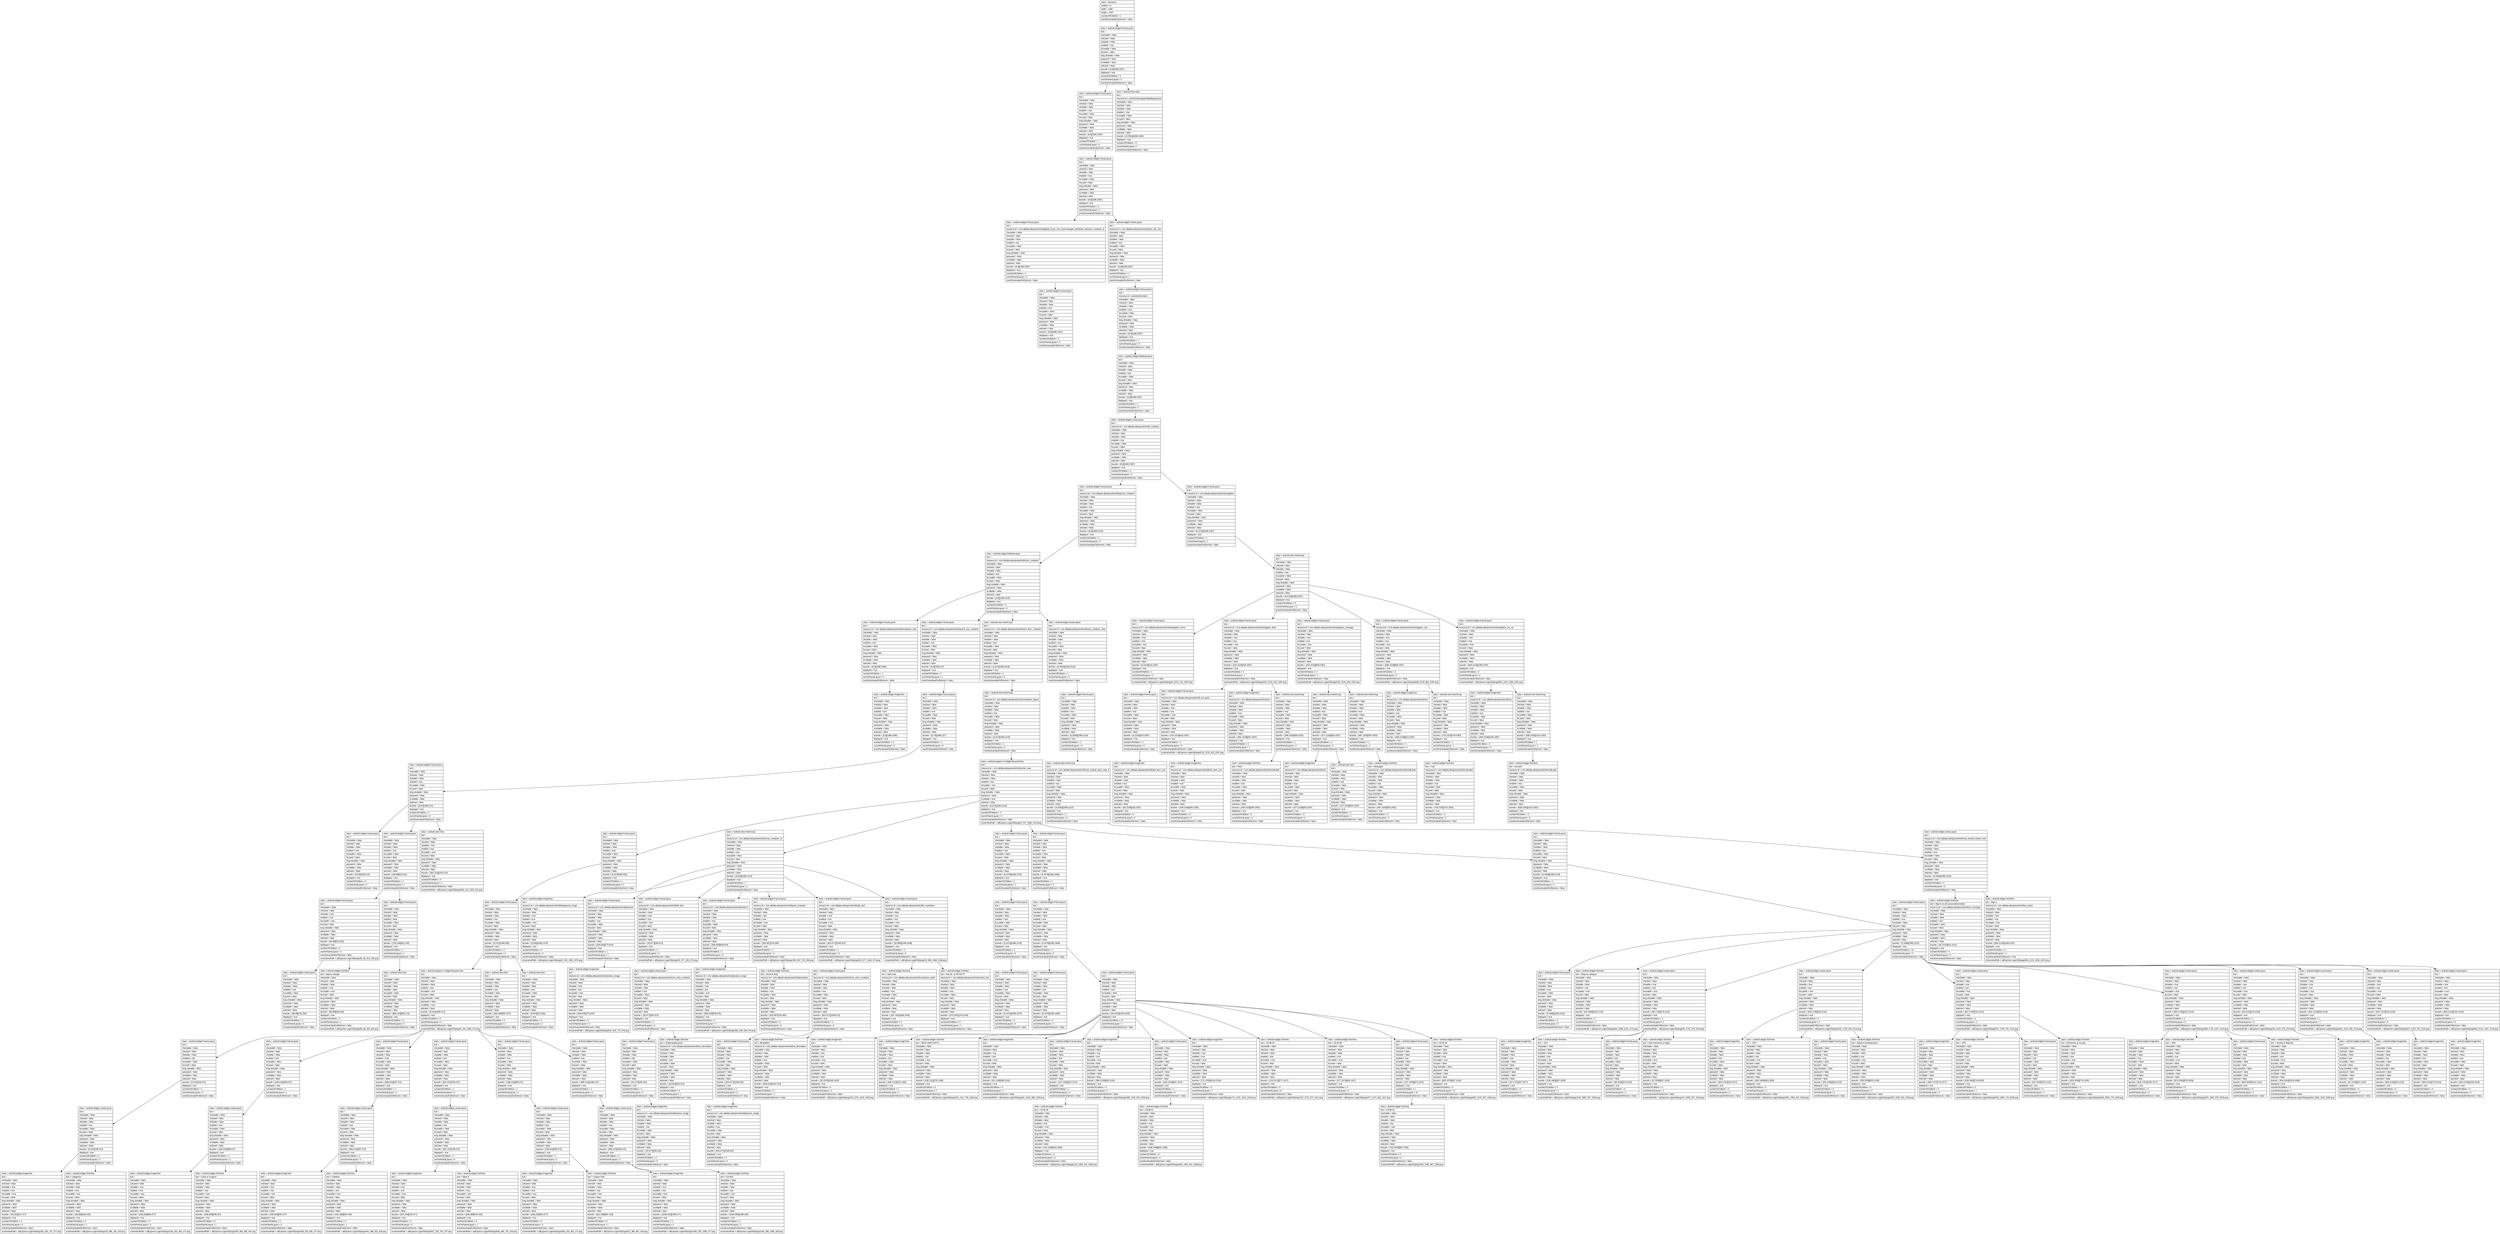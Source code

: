 digraph Layout {

	node [shape=record fontname=Arial];

	0	[label="{class = hierarchy\l|rotation = 0\l|width = 1080\l|height = 2287\l|numberOfChildren = 1\l|eventGeneratedOnElement = false \l}"]
	1	[label="{class = android.widget.FrameLayout\l|text = \l|checkable = false\l|checked = false\l|clickable = false\l|enabled = true\l|focusable = false\l|focused = false\l|long-clickable = false\l|password = false\l|scrollable = false\l|selected = false\l|bounds = [0,0][1080,2287]\l|displayed = true\l|numberOfChildren = 2\l|numInParentLayout = 0\l|eventGeneratedOnElement = false \l}"]
	2	[label="{class = android.widget.FrameLayout\l|text = \l|checkable = false\l|checked = false\l|clickable = false\l|enabled = true\l|focusable = false\l|focused = false\l|long-clickable = false\l|password = false\l|scrollable = false\l|selected = false\l|bounds = [0,0][1080,2287]\l|displayed = true\l|numberOfChildren = 1\l|numInParentLayout = 0\l|eventGeneratedOnElement = false \l}"]
	3	[label="{class = android.view.View\l|text = \l|resource-id = android:id/navigationBarBackground\l|checkable = false\l|checked = false\l|clickable = false\l|enabled = true\l|focusable = false\l|focused = false\l|long-clickable = false\l|password = false\l|scrollable = false\l|selected = false\l|bounds = [0,2361][1080,2400]\l|displayed = true\l|numberOfChildren = 0\l|numInParentLayout = 1\l|eventGeneratedOnElement = false \l}"]
	4	[label="{class = android.widget.FrameLayout\l|text = \l|checkable = false\l|checked = false\l|clickable = false\l|enabled = true\l|focusable = false\l|focused = false\l|long-clickable = false\l|password = false\l|scrollable = false\l|selected = false\l|bounds = [0,0][1080,2287]\l|displayed = true\l|numberOfChildren = 2\l|numInParentLayout = 0\l|eventGeneratedOnElement = false \l}"]
	5	[label="{class = android.widget.FrameLayout\l|text = \l|resource-id = com.alibaba.aliexpresshd:id/global_houyi_core_layermanager_penetrate_webview_container_id\l|checkable = false\l|checked = false\l|clickable = false\l|enabled = true\l|focusable = false\l|focused = false\l|long-clickable = false\l|password = false\l|scrollable = false\l|selected = false\l|bounds = [0,0][1080,2287]\l|displayed = true\l|numberOfChildren = 1\l|numInParentLayout = 0\l|eventGeneratedOnElement = false \l}"]
	6	[label="{class = android.widget.FrameLayout\l|text = \l|resource-id = com.alibaba.aliexpresshd:id/action_bar_root\l|checkable = false\l|checked = false\l|clickable = false\l|enabled = true\l|focusable = false\l|focused = false\l|long-clickable = false\l|password = false\l|scrollable = false\l|selected = false\l|bounds = [0,0][1080,2287]\l|displayed = true\l|numberOfChildren = 1\l|numInParentLayout = 1\l|eventGeneratedOnElement = false \l}"]
	7	[label="{class = android.widget.FrameLayout\l|text = \l|checkable = false\l|checked = false\l|clickable = false\l|enabled = true\l|focusable = false\l|focused = false\l|long-clickable = false\l|password = false\l|scrollable = false\l|selected = false\l|bounds = [0,0][1080,2287]\l|displayed = true\l|numberOfChildren = 0\l|numInParentLayout = 0\l|eventGeneratedOnElement = false \l}"]
	8	[label="{class = android.widget.FrameLayout\l|text = \l|resource-id = android:id/content\l|checkable = false\l|checked = false\l|clickable = false\l|enabled = true\l|focusable = false\l|focused = false\l|long-clickable = false\l|password = false\l|scrollable = false\l|selected = false\l|bounds = [0,0][1080,2287]\l|displayed = true\l|numberOfChildren = 1\l|numInParentLayout = 0\l|eventGeneratedOnElement = false \l}"]
	9	[label="{class = android.widget.RelativeLayout\l|text = \l|checkable = false\l|checked = false\l|clickable = false\l|enabled = true\l|focusable = false\l|focused = false\l|long-clickable = false\l|password = false\l|scrollable = false\l|selected = false\l|bounds = [0,0][1080,2287]\l|displayed = true\l|numberOfChildren = 1\l|numInParentLayout = 0\l|eventGeneratedOnElement = false \l}"]
	10	[label="{class = android.widget.LinearLayout\l|text = \l|resource-id = com.alibaba.aliexpresshd:id/ll_container\l|checkable = false\l|checked = false\l|clickable = false\l|enabled = true\l|focusable = false\l|focused = false\l|long-clickable = false\l|password = false\l|scrollable = false\l|selected = false\l|bounds = [0,0][1080,2287]\l|displayed = true\l|numberOfChildren = 2\l|numInParentLayout = 0\l|eventGeneratedOnElement = false \l}"]
	11	[label="{class = android.widget.FrameLayout\l|text = \l|resource-id = com.alibaba.aliexpresshd:id/fragment_container\l|checkable = false\l|checked = false\l|clickable = false\l|enabled = true\l|focusable = false\l|focused = false\l|long-clickable = false\l|password = false\l|scrollable = false\l|selected = false\l|bounds = [0,0][1080,2219]\l|displayed = true\l|numberOfChildren = 1\l|numInParentLayout = 0\l|eventGeneratedOnElement = false \l}"]
	12	[label="{class = android.widget.FrameLayout\l|text = \l|resource-id = com.alibaba.aliexpresshd:id/navigation\l|checkable = false\l|checked = false\l|clickable = false\l|enabled = true\l|focusable = false\l|focused = false\l|long-clickable = false\l|password = false\l|scrollable = false\l|selected = false\l|bounds = [0,2219][1080,2287]\l|displayed = true\l|numberOfChildren = 1\l|numInParentLayout = 1\l|eventGeneratedOnElement = false \l}"]
	13	[label="{class = android.widget.RelativeLayout\l|text = \l|resource-id = com.alibaba.aliexpresshd:id/home_container\l|checkable = false\l|checked = false\l|clickable = false\l|enabled = true\l|focusable = false\l|focused = false\l|long-clickable = false\l|password = false\l|scrollable = false\l|selected = false\l|bounds = [0,0][1080,2219]\l|displayed = true\l|numberOfChildren = 4\l|numInParentLayout = 0\l|eventGeneratedOnElement = false \l}"]
	14	[label="{class = android.view.ViewGroup\l|text = \l|checkable = false\l|checked = false\l|clickable = false\l|enabled = true\l|focusable = false\l|focused = false\l|long-clickable = false\l|password = false\l|scrollable = false\l|selected = false\l|bounds = [0,2219][1080,2287]\l|displayed = true\l|numberOfChildren = 5\l|numInParentLayout = 0\l|eventGeneratedOnElement = false \l}"]
	15	[label="{class = android.widget.FrameLayout\l|text = \l|resource-id = com.alibaba.aliexpresshd:id/atmosphere_view\l|checkable = false\l|checked = false\l|clickable = false\l|enabled = true\l|focusable = false\l|focused = false\l|long-clickable = false\l|password = false\l|scrollable = false\l|selected = false\l|bounds = [0,0][1080,1080]\l|displayed = true\l|numberOfChildren = 1\l|numInParentLayout = 0\l|eventGeneratedOnElement = false \l}"]
	16	[label="{class = android.widget.FrameLayout\l|text = \l|resource-id = com.alibaba.aliexpresshd:id/search_bar_container\l|checkable = false\l|checked = false\l|clickable = false\l|enabled = true\l|focusable = false\l|focused = false\l|long-clickable = false\l|password = false\l|scrollable = false\l|selected = false\l|bounds = [0,0][1080,227]\l|displayed = true\l|numberOfChildren = 1\l|numInParentLayout = 1\l|eventGeneratedOnElement = false \l}"]
	17	[label="{class = android.view.ViewGroup\l|text = \l|resource-id = com.alibaba.aliexpresshd:id/home_floor_container\l|checkable = false\l|checked = false\l|clickable = false\l|enabled = true\l|focusable = false\l|focused = false\l|long-clickable = false\l|password = false\l|scrollable = false\l|selected = false\l|bounds = [0,227][1080,2219]\l|displayed = true\l|numberOfChildren = 1\l|numInParentLayout = 2\l|eventGeneratedOnElement = false \l}"]
	18	[label="{class = android.widget.LinearLayout\l|text = \l|resource-id = com.alibaba.aliexpresshd:id/houyi_container_view\l|checkable = false\l|checked = false\l|clickable = false\l|enabled = true\l|focusable = false\l|focused = false\l|long-clickable = false\l|password = false\l|scrollable = false\l|selected = false\l|bounds = [0,2093][1080,2219]\l|displayed = true\l|numberOfChildren = 1\l|numInParentLayout = 3\l|eventGeneratedOnElement = false \l}"]
	19	[label="{class = android.widget.FrameLayout\l|text = \l|resource-id = com.alibaba.aliexpresshd:id/navigation_home\l|checkable = false\l|checked = false\l|clickable = true\l|enabled = true\l|focusable = true\l|focused = false\l|long-clickable = false\l|password = false\l|scrollable = false\l|selected = false\l|bounds = [0,2219][216,2287]\l|displayed = true\l|numberOfChildren = 1\l|numInParentLayout = 0\l|eventGeneratedOnElement = false \l|screenshotPath = aliExpress-Login/S0/pngs/0_2219_216_2287.png\l}"]
	20	[label="{class = android.widget.FrameLayout\l|text = \l|resource-id = com.alibaba.aliexpresshd:id/navigation_feed\l|checkable = false\l|checked = false\l|clickable = true\l|enabled = true\l|focusable = true\l|focused = false\l|long-clickable = false\l|password = false\l|scrollable = false\l|selected = false\l|bounds = [216,2219][432,2287]\l|displayed = true\l|numberOfChildren = 3\l|numInParentLayout = 1\l|eventGeneratedOnElement = false \l|screenshotPath = aliExpress-Login/S0/pngs/216_2219_432_2287.png\l}"]
	21	[label="{class = android.widget.FrameLayout\l|text = \l|resource-id = com.alibaba.aliexpresshd:id/navigation_message\l|checkable = false\l|checked = false\l|clickable = true\l|enabled = true\l|focusable = true\l|focused = false\l|long-clickable = false\l|password = false\l|scrollable = false\l|selected = false\l|bounds = [432,2219][648,2287]\l|displayed = true\l|numberOfChildren = 2\l|numInParentLayout = 2\l|eventGeneratedOnElement = false \l|screenshotPath = aliExpress-Login/S0/pngs/432_2219_648_2287.png\l}"]
	22	[label="{class = android.widget.FrameLayout\l|text = \l|resource-id = com.alibaba.aliexpresshd:id/navigation_cart\l|checkable = false\l|checked = false\l|clickable = true\l|enabled = true\l|focusable = true\l|focused = false\l|long-clickable = false\l|password = false\l|scrollable = false\l|selected = false\l|bounds = [648,2219][864,2287]\l|displayed = true\l|numberOfChildren = 2\l|numInParentLayout = 3\l|eventGeneratedOnElement = false \l|screenshotPath = aliExpress-Login/S0/pngs/648_2219_864_2287.png\l}"]
	23	[label="{class = android.widget.FrameLayout\l|text = \l|resource-id = com.alibaba.aliexpresshd:id/navigation_my_ae\l|checkable = false\l|checked = false\l|clickable = true\l|enabled = true\l|focusable = true\l|focused = false\l|long-clickable = false\l|password = false\l|scrollable = false\l|selected = false\l|bounds = [864,2219][1080,2287]\l|displayed = true\l|numberOfChildren = 2\l|numInParentLayout = 4\l|eventGeneratedOnElement = false \l|screenshotPath = aliExpress-Login/S0/pngs/864_2219_1080_2287.png\l}"]
	24	[label="{class = android.widget.ImageView\l|text = \l|checkable = false\l|checked = false\l|clickable = false\l|enabled = true\l|focusable = false\l|focused = false\l|long-clickable = false\l|password = false\l|scrollable = false\l|selected = false\l|bounds = [0,0][1080,1080]\l|displayed = true\l|numberOfChildren = 0\l|numInParentLayout = 0\l|eventGeneratedOnElement = false \l}"]
	25	[label="{class = android.widget.FrameLayout\l|text = \l|checkable = false\l|checked = false\l|clickable = false\l|enabled = true\l|focusable = false\l|focused = false\l|long-clickable = false\l|password = false\l|scrollable = false\l|selected = false\l|bounds = [0,74][1080,227]\l|displayed = true\l|numberOfChildren = 1\l|numInParentLayout = 0\l|eventGeneratedOnElement = false \l}"]
	26	[label="{class = android.view.ViewGroup\l|text = \l|resource-id = com.alibaba.aliexpresshd:id/coordinator_layout\l|checkable = false\l|checked = false\l|clickable = false\l|enabled = true\l|focusable = false\l|focused = false\l|long-clickable = false\l|password = false\l|scrollable = false\l|selected = false\l|bounds = [0,227][1080,2219]\l|displayed = true\l|numberOfChildren = 1\l|numInParentLayout = 0\l|eventGeneratedOnElement = false \l}"]
	27	[label="{class = android.widget.FrameLayout\l|text = \l|checkable = false\l|checked = false\l|clickable = false\l|enabled = true\l|focusable = false\l|focused = false\l|long-clickable = false\l|password = false\l|scrollable = false\l|selected = false\l|bounds = [0,2093][1080,2219]\l|displayed = true\l|numberOfChildren = 1\l|numInParentLayout = 0\l|eventGeneratedOnElement = false \l}"]
	28	[label="{class = android.widget.FrameLayout\l|text = \l|checkable = false\l|checked = false\l|clickable = false\l|enabled = true\l|focusable = false\l|focused = false\l|long-clickable = false\l|password = false\l|scrollable = false\l|selected = false\l|bounds = [0,2219][216,2287]\l|displayed = true\l|numberOfChildren = 1\l|numInParentLayout = 0\l|eventGeneratedOnElement = false \l}"]
	29	[label="{class = android.widget.FrameLayout\l|text = \l|resource-id = com.alibaba.aliexpresshd:id/fl_red_point\l|checkable = false\l|checked = false\l|clickable = true\l|enabled = true\l|focusable = true\l|focused = false\l|long-clickable = false\l|password = false\l|scrollable = false\l|selected = false\l|bounds = [216,2219][432,2287]\l|displayed = true\l|numberOfChildren = 1\l|numInParentLayout = 0\l|eventGeneratedOnElement = false \l|screenshotPath = aliExpress-Login/S0/pngs/216_2219_432_2287.png\l}"]
	30	[label="{class = android.widget.ImageView\l|text = \l|resource-id = com.alibaba.aliexpresshd:id/icon\l|checkable = false\l|checked = false\l|clickable = false\l|enabled = true\l|focusable = false\l|focused = false\l|long-clickable = false\l|password = false\l|scrollable = false\l|selected = false\l|bounds = [261,2228][387,2287]\l|displayed = true\l|numberOfChildren = 0\l|numInParentLayout = 1\l|eventGeneratedOnElement = false \l}"]
	31	[label="{class = android.view.ViewGroup\l|text = \l|checkable = false\l|checked = false\l|clickable = false\l|enabled = true\l|focusable = false\l|focused = false\l|long-clickable = false\l|password = false\l|scrollable = false\l|selected = false\l|bounds = [298,2320][350,2353]\l|displayed = true\l|numberOfChildren = 1\l|numInParentLayout = 2\l|eventGeneratedOnElement = false \l}"]
	32	[label="{class = android.view.ViewGroup\l|text = \l|checkable = false\l|checked = false\l|clickable = false\l|enabled = true\l|focusable = false\l|focused = false\l|long-clickable = false\l|password = false\l|scrollable = false\l|selected = false\l|bounds = [477,2228][603,2287]\l|displayed = true\l|numberOfChildren = 2\l|numInParentLayout = 0\l|eventGeneratedOnElement = false \l}"]
	33	[label="{class = android.view.ViewGroup\l|text = \l|checkable = false\l|checked = false\l|clickable = false\l|enabled = true\l|focusable = false\l|focused = false\l|long-clickable = false\l|password = false\l|scrollable = false\l|selected = false\l|bounds = [487,2320][593,2353]\l|displayed = true\l|numberOfChildren = 1\l|numInParentLayout = 1\l|eventGeneratedOnElement = false \l}"]
	34	[label="{class = android.widget.ImageView\l|text = \l|resource-id = com.alibaba.aliexpresshd:id/icon\l|checkable = false\l|checked = false\l|clickable = false\l|enabled = true\l|focusable = false\l|focused = false\l|long-clickable = false\l|password = false\l|scrollable = false\l|selected = false\l|bounds = [693,2228][819,2287]\l|displayed = true\l|numberOfChildren = 0\l|numInParentLayout = 0\l|eventGeneratedOnElement = false \l}"]
	35	[label="{class = android.view.ViewGroup\l|text = \l|checkable = false\l|checked = false\l|clickable = false\l|enabled = true\l|focusable = false\l|focused = false\l|long-clickable = false\l|password = false\l|scrollable = false\l|selected = false\l|bounds = [733,2320][778,2353]\l|displayed = true\l|numberOfChildren = 1\l|numInParentLayout = 1\l|eventGeneratedOnElement = false \l}"]
	36	[label="{class = android.widget.ImageView\l|text = \l|resource-id = com.alibaba.aliexpresshd:id/icon\l|checkable = false\l|checked = false\l|clickable = false\l|enabled = true\l|focusable = false\l|focused = false\l|long-clickable = false\l|password = false\l|scrollable = false\l|selected = false\l|bounds = [909,2228][1035,2287]\l|displayed = true\l|numberOfChildren = 0\l|numInParentLayout = 0\l|eventGeneratedOnElement = false \l}"]
	37	[label="{class = android.view.ViewGroup\l|text = \l|checkable = false\l|checked = false\l|clickable = false\l|enabled = true\l|focusable = false\l|focused = false\l|long-clickable = false\l|password = false\l|scrollable = false\l|selected = false\l|bounds = [928,2320][1015,2353]\l|displayed = true\l|numberOfChildren = 1\l|numInParentLayout = 1\l|eventGeneratedOnElement = false \l}"]
	38	[label="{class = android.widget.FrameLayout\l|text = \l|checkable = false\l|checked = false\l|clickable = false\l|enabled = true\l|focusable = false\l|focused = false\l|long-clickable = false\l|password = false\l|scrollable = false\l|selected = false\l|bounds = [0,87][1080,214]\l|displayed = true\l|numberOfChildren = 3\l|numInParentLayout = 0\l|eventGeneratedOnElement = false \l}"]
	39	[label="{class = android.support.v7.widget.RecyclerView\l|text = \l|resource-id = com.alibaba.aliexpresshd:id/recycler_view\l|checkable = false\l|checked = false\l|clickable = false\l|enabled = true\l|focusable = true\l|focused = false\l|long-clickable = false\l|password = false\l|scrollable = true\l|selected = false\l|bounds = [0,227][1080,2219]\l|displayed = true\l|numberOfChildren = 5\l|numInParentLayout = 0\l|eventGeneratedOnElement = false \l|screenshotPath = aliExpress-Login/S0/pngs/0_227_1080_2219.png\l}"]
	40	[label="{class = android.view.ViewGroup\l|text = \l|resource-id = com.alibaba.aliexpresshd:id/houyi_embed_base_view_ll\l|checkable = false\l|checked = false\l|clickable = false\l|enabled = true\l|focusable = false\l|focused = false\l|long-clickable = false\l|password = false\l|scrollable = false\l|selected = false\l|bounds = [0,2093][1080,2219]\l|displayed = true\l|numberOfChildren = 1\l|numInParentLayout = 0\l|eventGeneratedOnElement = false \l}"]
	41	[label="{class = android.widget.ImageView\l|text = \l|resource-id = com.alibaba.aliexpresshd:id/feed_item_icon\l|checkable = false\l|checked = false\l|clickable = false\l|enabled = true\l|focusable = false\l|focused = false\l|long-clickable = false\l|password = false\l|scrollable = false\l|selected = false\l|bounds = [55,2238][160,2287]\l|displayed = true\l|numberOfChildren = 0\l|numInParentLayout = 0\l|eventGeneratedOnElement = false \l}"]
	42	[label="{class = android.widget.ImageView\l|text = \l|resource-id = com.alibaba.aliexpresshd:id/feed_item_icon\l|checkable = false\l|checked = false\l|clickable = false\l|enabled = true\l|focusable = false\l|focused = false\l|long-clickable = false\l|password = false\l|scrollable = false\l|selected = false\l|bounds = [339,2238][360,2259]\l|displayed = true\l|numberOfChildren = 0\l|numInParentLayout = 0\l|eventGeneratedOnElement = false \l}"]
	43	[label="{class = android.widget.TextView\l|text = Feed\l|resource-id = com.alibaba.aliexpresshd:id/smallLabel\l|checkable = false\l|checked = false\l|clickable = false\l|enabled = true\l|focusable = false\l|focused = false\l|long-clickable = false\l|password = false\l|scrollable = false\l|selected = false\l|bounds = [298,2320][350,2353]\l|displayed = true\l|numberOfChildren = 0\l|numInParentLayout = 0\l|eventGeneratedOnElement = false \l}"]
	44	[label="{class = android.widget.ImageView\l|text = \l|resource-id = com.alibaba.aliexpresshd:id/icon\l|checkable = false\l|checked = false\l|clickable = false\l|enabled = true\l|focusable = false\l|focused = false\l|long-clickable = false\l|password = false\l|scrollable = false\l|selected = false\l|bounds = [477,2228][603,2287]\l|displayed = true\l|numberOfChildren = 0\l|numInParentLayout = 0\l|eventGeneratedOnElement = false \l}"]
	45	[label="{class = android.view.View\l|text = \l|checkable = false\l|checked = false\l|clickable = false\l|enabled = true\l|focusable = false\l|focused = false\l|long-clickable = false\l|password = false\l|scrollable = false\l|selected = false\l|bounds = [477,2228][603,2287]\l|displayed = true\l|numberOfChildren = 0\l|numInParentLayout = 1\l|eventGeneratedOnElement = false \l}"]
	46	[label="{class = android.widget.TextView\l|text = Messages\l|resource-id = com.alibaba.aliexpresshd:id/smallLabel\l|checkable = false\l|checked = false\l|clickable = false\l|enabled = true\l|focusable = false\l|focused = false\l|long-clickable = false\l|password = false\l|scrollable = false\l|selected = false\l|bounds = [487,2320][593,2353]\l|displayed = true\l|numberOfChildren = 0\l|numInParentLayout = 0\l|eventGeneratedOnElement = false \l}"]
	47	[label="{class = android.widget.TextView\l|text = Cart\l|resource-id = com.alibaba.aliexpresshd:id/smallLabel\l|checkable = false\l|checked = false\l|clickable = false\l|enabled = true\l|focusable = false\l|focused = false\l|long-clickable = false\l|password = false\l|scrollable = false\l|selected = false\l|bounds = [733,2320][778,2353]\l|displayed = true\l|numberOfChildren = 0\l|numInParentLayout = 0\l|eventGeneratedOnElement = false \l}"]
	48	[label="{class = android.widget.TextView\l|text = Account\l|resource-id = com.alibaba.aliexpresshd:id/smallLabel\l|checkable = false\l|checked = false\l|clickable = false\l|enabled = true\l|focusable = false\l|focused = false\l|long-clickable = false\l|password = false\l|scrollable = false\l|selected = false\l|bounds = [928,2320][1015,2353]\l|displayed = true\l|numberOfChildren = 0\l|numInParentLayout = 0\l|eventGeneratedOnElement = false \l}"]
	49	[label="{class = android.widget.LinearLayout\l|text = \l|checkable = false\l|checked = false\l|clickable = false\l|enabled = true\l|focusable = false\l|focused = false\l|long-clickable = false\l|password = false\l|scrollable = false\l|selected = false\l|bounds = [0,87][1080,214]\l|displayed = true\l|numberOfChildren = 0\l|numInParentLayout = 0\l|eventGeneratedOnElement = false \l}"]
	50	[label="{class = android.widget.FrameLayout\l|text = \l|checkable = false\l|checked = false\l|clickable = false\l|enabled = true\l|focusable = false\l|focused = false\l|long-clickable = false\l|password = false\l|scrollable = false\l|selected = false\l|bounds = [46,98][913,202]\l|displayed = true\l|numberOfChildren = 2\l|numInParentLayout = 1\l|eventGeneratedOnElement = false \l}"]
	51	[label="{class = android.view.View\l|text = \l|checkable = false\l|checked = false\l|clickable = true\l|enabled = true\l|focusable = true\l|focused = false\l|long-clickable = false\l|password = false\l|scrollable = false\l|selected = false\l|bounds = [953,110][1034,191]\l|displayed = true\l|numberOfChildren = 0\l|numInParentLayout = 2\l|eventGeneratedOnElement = false \l|screenshotPath = aliExpress-Login/S0/pngs/953_110_1034_191.png\l}"]
	52	[label="{class = android.widget.FrameLayout\l|text = \l|checkable = false\l|checked = false\l|clickable = false\l|enabled = true\l|focusable = false\l|focused = false\l|long-clickable = false\l|password = false\l|scrollable = false\l|selected = false\l|bounds = [0,227][1080,530]\l|displayed = true\l|numberOfChildren = 1\l|numInParentLayout = 0\l|eventGeneratedOnElement = false \l}"]
	53	[label="{class = android.view.ViewGroup\l|text = \l|resource-id = com.alibaba.aliexpresshd:id/venue_container_v2\l|checkable = false\l|checked = false\l|clickable = false\l|enabled = true\l|focusable = false\l|focused = false\l|long-clickable = false\l|password = false\l|scrollable = false\l|selected = false\l|bounds = [0,530][1080,1070]\l|displayed = true\l|numberOfChildren = 7\l|numInParentLayout = 1\l|eventGeneratedOnElement = false \l}"]
	54	[label="{class = android.widget.FrameLayout\l|text = \l|checkable = false\l|checked = false\l|clickable = false\l|enabled = true\l|focusable = false\l|focused = false\l|long-clickable = false\l|password = false\l|scrollable = false\l|selected = false\l|bounds = [0,1070][1080,1076]\l|displayed = true\l|numberOfChildren = 1\l|numInParentLayout = 2\l|eventGeneratedOnElement = false \l}"]
	55	[label="{class = android.widget.FrameLayout\l|text = \l|checkable = false\l|checked = false\l|clickable = false\l|enabled = true\l|focusable = false\l|focused = false\l|long-clickable = false\l|password = false\l|scrollable = false\l|selected = false\l|bounds = [0,1076][1080,1668]\l|displayed = true\l|numberOfChildren = 1\l|numInParentLayout = 3\l|eventGeneratedOnElement = false \l}"]
	56	[label="{class = android.widget.FrameLayout\l|text = \l|checkable = false\l|checked = false\l|clickable = false\l|enabled = true\l|focusable = false\l|focused = false\l|long-clickable = false\l|password = false\l|scrollable = false\l|selected = false\l|bounds = [0,1668][1080,2219]\l|displayed = true\l|numberOfChildren = 1\l|numInParentLayout = 4\l|eventGeneratedOnElement = false \l}"]
	57	[label="{class = android.widget.LinearLayout\l|text = \l|resource-id = com.alibaba.aliexpresshd:id/houyi_embed_bottom_hint\l|checkable = false\l|checked = false\l|clickable = false\l|enabled = true\l|focusable = false\l|focused = false\l|long-clickable = false\l|password = false\l|scrollable = false\l|selected = false\l|bounds = [0,2093][1080,2219]\l|displayed = true\l|numberOfChildren = 2\l|numInParentLayout = 0\l|eventGeneratedOnElement = false \l}"]
	58	[label="{class = android.widget.FrameLayout\l|text = \l|checkable = false\l|checked = false\l|clickable = true\l|enabled = true\l|focusable = true\l|focused = false\l|long-clickable = false\l|password = false\l|scrollable = false\l|selected = false\l|bounds = [46,98][913,202]\l|displayed = true\l|numberOfChildren = 2\l|numInParentLayout = 0\l|eventGeneratedOnElement = false \l|screenshotPath = aliExpress-Login/S0/pngs/46_98_913_202.png\l}"]
	59	[label="{class = android.widget.FrameLayout\l|text = \l|checkable = false\l|checked = false\l|clickable = false\l|enabled = false\l|focusable = false\l|focused = false\l|long-clickable = false\l|password = false\l|scrollable = false\l|selected = false\l|bounds = [763,108][901,192]\l|displayed = true\l|numberOfChildren = 1\l|numInParentLayout = 1\l|eventGeneratedOnElement = false \l}"]
	60	[label="{class = android.widget.FrameLayout\l|text = \l|checkable = false\l|checked = false\l|clickable = false\l|enabled = true\l|focusable = false\l|focused = false\l|long-clickable = false\l|password = false\l|scrollable = false\l|selected = false\l|bounds = [0,227][1080,530]\l|displayed = true\l|numberOfChildren = 3\l|numInParentLayout = 0\l|eventGeneratedOnElement = false \l}"]
	61	[label="{class = android.widget.ImageView\l|text = \l|resource-id = com.alibaba.aliexpresshd:id/background_image\l|checkable = false\l|checked = false\l|clickable = true\l|enabled = true\l|focusable = true\l|focused = false\l|long-clickable = false\l|password = false\l|scrollable = false\l|selected = false\l|bounds = [0,530][1080,1070]\l|displayed = true\l|numberOfChildren = 0\l|numInParentLayout = 0\l|eventGeneratedOnElement = false \l|screenshotPath = aliExpress-Login/S0/pngs/0_530_1080_1070.png\l}"]
	62	[label="{class = android.widget.FrameLayout\l|text = \l|resource-id = com.alibaba.aliexpresshd:id/product2\l|checkable = false\l|checked = false\l|clickable = false\l|enabled = true\l|focusable = false\l|focused = false\l|long-clickable = false\l|password = false\l|scrollable = false\l|selected = false\l|bounds = [544,645][775,876]\l|displayed = true\l|numberOfChildren = 1\l|numInParentLayout = 1\l|eventGeneratedOnElement = false \l}"]
	63	[label="{class = android.widget.FrameLayout\l|text = \l|resource-id = com.alibaba.aliexpresshd:id/left_item\l|checkable = false\l|checked = false\l|clickable = true\l|enabled = true\l|focusable = true\l|focused = false\l|long-clickable = false\l|password = false\l|scrollable = false\l|selected = false\l|bounds = [32,677][265,973]\l|displayed = true\l|numberOfChildren = 1\l|numInParentLayout = 2\l|eventGeneratedOnElement = false \l|screenshotPath = aliExpress-Login/S0/pngs/32_677_265_973.png\l}"]
	64	[label="{class = android.widget.FrameLayout\l|text = \l|resource-id = com.alibaba.aliexpresshd:id/product1\l|checkable = false\l|checked = false\l|clickable = false\l|enabled = true\l|focusable = false\l|focused = false\l|long-clickable = false\l|password = false\l|scrollable = false\l|selected = false\l|bounds = [306,645][536,876]\l|displayed = true\l|numberOfChildren = 1\l|numInParentLayout = 3\l|eventGeneratedOnElement = false \l}"]
	65	[label="{class = android.widget.FrameLayout\l|text = \l|resource-id = com.alibaba.aliexpresshd:id/layout_marquee\l|checkable = false\l|checked = false\l|clickable = true\l|enabled = true\l|focusable = true\l|focused = false\l|long-clickable = false\l|password = false\l|scrollable = false\l|selected = false\l|bounds = [302,897][762,956]\l|displayed = true\l|numberOfChildren = 1\l|numInParentLayout = 4\l|eventGeneratedOnElement = false \l|screenshotPath = aliExpress-Login/S0/pngs/302_897_762_956.png\l}"]
	66	[label="{class = android.widget.FrameLayout\l|text = \l|resource-id = com.alibaba.aliexpresshd:id/right_item\l|checkable = false\l|checked = false\l|clickable = true\l|enabled = true\l|focusable = true\l|focused = false\l|long-clickable = false\l|password = false\l|scrollable = false\l|selected = false\l|bounds = [815,677][1048,973]\l|displayed = true\l|numberOfChildren = 1\l|numInParentLayout = 5\l|eventGeneratedOnElement = false \l|screenshotPath = aliExpress-Login/S0/pngs/815_677_1048_973.png\l}"]
	67	[label="{class = android.widget.LinearLayout\l|text = \l|resource-id = com.alibaba.aliexpresshd:id/ll_countdown\l|checkable = false\l|checked = false\l|clickable = true\l|enabled = true\l|focusable = true\l|focused = false\l|long-clickable = false\l|password = false\l|scrollable = false\l|selected = false\l|bounds = [32,998][1048,1048]\l|displayed = true\l|numberOfChildren = 2\l|numInParentLayout = 6\l|eventGeneratedOnElement = false \l|screenshotPath = aliExpress-Login/S0/pngs/32_998_1048_1048.png\l}"]
	68	[label="{class = android.widget.FrameLayout\l|text = \l|checkable = false\l|checked = false\l|clickable = false\l|enabled = true\l|focusable = false\l|focused = false\l|long-clickable = false\l|password = false\l|scrollable = false\l|selected = false\l|bounds = [0,1070][1080,1076]\l|displayed = true\l|numberOfChildren = 1\l|numInParentLayout = 0\l|eventGeneratedOnElement = false \l}"]
	69	[label="{class = android.widget.FrameLayout\l|text = \l|checkable = false\l|checked = false\l|clickable = false\l|enabled = true\l|focusable = false\l|focused = false\l|long-clickable = false\l|password = false\l|scrollable = false\l|selected = false\l|bounds = [0,1076][1080,1668]\l|displayed = true\l|numberOfChildren = 2\l|numInParentLayout = 0\l|eventGeneratedOnElement = false \l}"]
	70	[label="{class = android.widget.FrameLayout\l|text = \l|checkable = false\l|checked = false\l|clickable = false\l|enabled = true\l|focusable = false\l|focused = false\l|long-clickable = false\l|password = false\l|scrollable = false\l|selected = false\l|bounds = [0,1668][1080,2219]\l|displayed = true\l|numberOfChildren = 10\l|numInParentLayout = 0\l|eventGeneratedOnElement = false \l}"]
	71	[label="{class = android.widget.TextView\l|text = Sign in to see personalized deals\l|resource-id = com.alibaba.aliexpresshd:id/hint_message\l|checkable = false\l|checked = false\l|clickable = false\l|enabled = true\l|focusable = false\l|focused = false\l|long-clickable = false\l|password = false\l|scrollable = false\l|selected = false\l|bounds = [42,2101][812,2211]\l|displayed = true\l|numberOfChildren = 0\l|numInParentLayout = 0\l|eventGeneratedOnElement = false \l}"]
	72	[label="{class = android.widget.TextView\l|text = Sign in\l|resource-id = com.alibaba.aliexpresshd:id/hint_action\l|checkable = false\l|checked = false\l|clickable = true\l|enabled = true\l|focusable = true\l|focused = false\l|long-clickable = false\l|password = false\l|scrollable = false\l|selected = false\l|bounds = [854,2124][1038,2187]\l|displayed = true\l|numberOfChildren = 0\l|numInParentLayout = 1\l|eventGeneratedOnElement = true \l|screenshotPath = aliExpress-Login/S0/pngs/854_2124_1038_2187.png\l}"]
	73	[label="{class = android.widget.LinearLayout\l|text = \l|checkable = false\l|checked = false\l|clickable = false\l|enabled = true\l|focusable = false\l|focused = false\l|long-clickable = false\l|password = false\l|scrollable = false\l|selected = false\l|bounds = [86,98][752,202]\l|displayed = true\l|numberOfChildren = 0\l|numInParentLayout = 0\l|eventGeneratedOnElement = false \l}"]
	74	[label="{class = android.widget.TextView\l|text = baterry charger\l|checkable = false\l|checked = false\l|clickable = false\l|enabled = true\l|focusable = true\l|focused = false\l|long-clickable = false\l|password = false\l|scrollable = false\l|selected = false\l|bounds = [86,98][364,202]\l|displayed = true\l|numberOfChildren = 0\l|numInParentLayout = 1\l|eventGeneratedOnElement = false \l|screenshotPath = aliExpress-Login/S0/pngs/86_98_364_202.png\l}"]
	75	[label="{class = android.view.View\l|text = \l|checkable = false\l|checked = false\l|clickable = false\l|enabled = false\l|focusable = false\l|focused = false\l|long-clickable = false\l|password = false\l|scrollable = false\l|selected = false\l|bounds = [806,124][858,176]\l|displayed = true\l|numberOfChildren = 0\l|numInParentLayout = 0\l|eventGeneratedOnElement = false \l}"]
	76	[label="{class = android.support.v7.widget.RecyclerView\l|text = \l|checkable = false\l|checked = false\l|clickable = false\l|enabled = true\l|focusable = true\l|focused = false\l|long-clickable = false\l|password = false\l|scrollable = true\l|selected = false\l|bounds = [0,241][1080,472]\l|displayed = true\l|numberOfChildren = 6\l|numInParentLayout = 0\l|eventGeneratedOnElement = false \l|screenshotPath = aliExpress-Login/S0/pngs/0_241_1080_472.png\l}"]
	77	[label="{class = android.view.View\l|text = \l|checkable = false\l|checked = false\l|clickable = false\l|enabled = true\l|focusable = false\l|focused = false\l|long-clickable = false\l|password = false\l|scrollable = false\l|selected = false\l|bounds = [482,495][597,507]\l|displayed = true\l|numberOfChildren = 0\l|numInParentLayout = 1\l|eventGeneratedOnElement = false \l}"]
	78	[label="{class = android.view.View\l|text = \l|checkable = false\l|checked = false\l|clickable = false\l|enabled = true\l|focusable = false\l|focused = false\l|long-clickable = false\l|password = false\l|scrollable = false\l|selected = false\l|bounds = [0,507][115,530]\l|displayed = true\l|numberOfChildren = 0\l|numInParentLayout = 2\l|eventGeneratedOnElement = false \l}"]
	79	[label="{class = android.widget.ImageView\l|text = \l|resource-id = com.alibaba.aliexpresshd:id/product_image\l|checkable = false\l|checked = false\l|clickable = true\l|enabled = true\l|focusable = true\l|focused = false\l|long-clickable = false\l|password = false\l|scrollable = false\l|selected = false\l|bounds = [544,645][775,876]\l|displayed = true\l|numberOfChildren = 0\l|numInParentLayout = 0\l|eventGeneratedOnElement = false \l|screenshotPath = aliExpress-Login/S0/pngs/544_645_775_876.png\l}"]
	80	[label="{class = android.widget.LinearLayout\l|text = \l|resource-id = com.alibaba.aliexpresshd:id/one_entry_container\l|checkable = false\l|checked = false\l|clickable = false\l|enabled = true\l|focusable = false\l|focused = false\l|long-clickable = false\l|password = false\l|scrollable = false\l|selected = false\l|bounds = [32,677][265,973]\l|displayed = true\l|numberOfChildren = 2\l|numInParentLayout = 0\l|eventGeneratedOnElement = false \l}"]
	81	[label="{class = android.widget.ImageView\l|text = \l|resource-id = com.alibaba.aliexpresshd:id/product_image\l|checkable = false\l|checked = false\l|clickable = true\l|enabled = true\l|focusable = true\l|focused = false\l|long-clickable = false\l|password = false\l|scrollable = false\l|selected = false\l|bounds = [306,645][536,876]\l|displayed = true\l|numberOfChildren = 0\l|numInParentLayout = 0\l|eventGeneratedOnElement = false \l|screenshotPath = aliExpress-Login/S0/pngs/306_645_536_876.png\l}"]
	82	[label="{class = android.widget.TextView\l|text = Scroll & shop\l|resource-id = com.alibaba.aliexpresshd:id/description\l|checkable = false\l|checked = false\l|clickable = false\l|enabled = true\l|focusable = false\l|focused = false\l|long-clickable = false\l|password = false\l|scrollable = false\l|selected = false\l|bounds = [302,897][762,956]\l|displayed = true\l|numberOfChildren = 0\l|numInParentLayout = 0\l|eventGeneratedOnElement = false \l}"]
	83	[label="{class = android.widget.LinearLayout\l|text = \l|resource-id = com.alibaba.aliexpresshd:id/one_entry_container\l|checkable = false\l|checked = false\l|clickable = false\l|enabled = true\l|focusable = false\l|focused = false\l|long-clickable = false\l|password = false\l|scrollable = false\l|selected = false\l|bounds = [815,677][1048,973]\l|displayed = true\l|numberOfChildren = 2\l|numInParentLayout = 0\l|eventGeneratedOnElement = false \l}"]
	84	[label="{class = android.widget.TextView\l|text = Sale ends\l|resource-id = com.alibaba.aliexpresshd:id/countdown_prefix\l|checkable = false\l|checked = false\l|clickable = false\l|enabled = true\l|focusable = false\l|focused = false\l|long-clickable = false\l|password = false\l|scrollable = false\l|selected = false\l|bounds = [337,1001][468,1044]\l|displayed = true\l|numberOfChildren = 0\l|numInParentLayout = 0\l|eventGeneratedOnElement = false \l}"]
	85	[label="{class = android.widget.TextView\l|text = Feb 26, 11:59 PM PT\l|resource-id = com.alibaba.aliexpresshd:id/content_text\l|checkable = false\l|checked = false\l|clickable = false\l|enabled = true\l|focusable = false\l|focused = false\l|long-clickable = false\l|password = false\l|scrollable = false\l|selected = false\l|bounds = [473,1001][743,1044]\l|displayed = true\l|numberOfChildren = 0\l|numInParentLayout = 1\l|eventGeneratedOnElement = false \l}"]
	86	[label="{class = android.widget.FrameLayout\l|text = \l|checkable = false\l|checked = false\l|clickable = false\l|enabled = true\l|focusable = false\l|focused = false\l|long-clickable = false\l|password = false\l|scrollable = false\l|selected = false\l|bounds = [0,1070][1080,1076]\l|displayed = true\l|numberOfChildren = 0\l|numInParentLayout = 0\l|eventGeneratedOnElement = false \l}"]
	87	[label="{class = android.widget.FrameLayout\l|text = \l|checkable = false\l|checked = false\l|clickable = false\l|enabled = true\l|focusable = false\l|focused = false\l|long-clickable = false\l|password = false\l|scrollable = false\l|selected = false\l|bounds = [0,1076][1080,1668]\l|displayed = true\l|numberOfChildren = 0\l|numInParentLayout = 0\l|eventGeneratedOnElement = false \l}"]
	88	[label="{class = android.widget.FrameLayout\l|text = \l|checkable = false\l|checked = false\l|clickable = false\l|enabled = true\l|focusable = false\l|focused = false\l|long-clickable = false\l|password = false\l|scrollable = false\l|selected = false\l|bounds = [35,1076][1045,1633]\l|displayed = true\l|numberOfChildren = 12\l|numInParentLayout = 1\l|eventGeneratedOnElement = false \l}"]
	89	[label="{class = android.widget.FrameLayout\l|text = \l|checkable = false\l|checked = false\l|clickable = false\l|enabled = true\l|focusable = false\l|focused = false\l|long-clickable = false\l|password = false\l|scrollable = false\l|selected = false\l|bounds = [0,1668][1080,2219]\l|displayed = true\l|numberOfChildren = 0\l|numInParentLayout = 0\l|eventGeneratedOnElement = false \l}"]
	90	[label="{class = android.widget.TextView\l|text = Shop by category\l|checkable = false\l|checked = false\l|clickable = false\l|enabled = true\l|focusable = true\l|focused = false\l|long-clickable = false\l|password = false\l|scrollable = false\l|selected = false\l|bounds = [64,1668][1016,1722]\l|displayed = true\l|numberOfChildren = 0\l|numInParentLayout = 1\l|eventGeneratedOnElement = false \l|screenshotPath = aliExpress-Login/S0/pngs/64_1668_1016_1722.png\l}"]
	91	[label="{class = android.widget.LinearLayout\l|text = \l|checkable = false\l|checked = false\l|clickable = true\l|enabled = true\l|focusable = true\l|focused = false\l|long-clickable = false\l|password = false\l|scrollable = false\l|selected = false\l|bounds = [35,1745][279,2110]\l|displayed = true\l|numberOfChildren = 4\l|numInParentLayout = 2\l|eventGeneratedOnElement = false \l|screenshotPath = aliExpress-Login/S0/pngs/35_1745_279_2110.png\l}"]
	92	[label="{class = android.widget.LinearLayout\l|text = \l|checkable = false\l|checked = false\l|clickable = true\l|enabled = true\l|focusable = true\l|focused = false\l|long-clickable = false\l|password = false\l|scrollable = false\l|selected = false\l|bounds = [291,1745][535,2110]\l|displayed = true\l|numberOfChildren = 4\l|numInParentLayout = 3\l|eventGeneratedOnElement = false \l|screenshotPath = aliExpress-Login/S0/pngs/291_1745_535_2110.png\l}"]
	93	[label="{class = android.widget.LinearLayout\l|text = \l|checkable = false\l|checked = false\l|clickable = true\l|enabled = true\l|focusable = true\l|focused = false\l|long-clickable = false\l|password = false\l|scrollable = false\l|selected = false\l|bounds = [547,1745][791,2110]\l|displayed = true\l|numberOfChildren = 4\l|numInParentLayout = 4\l|eventGeneratedOnElement = false \l|screenshotPath = aliExpress-Login/S0/pngs/547_1745_791_2110.png\l}"]
	94	[label="{class = android.widget.LinearLayout\l|text = \l|checkable = false\l|checked = false\l|clickable = true\l|enabled = true\l|focusable = true\l|focused = false\l|long-clickable = false\l|password = false\l|scrollable = false\l|selected = false\l|bounds = [803,1745][1047,2110]\l|displayed = true\l|numberOfChildren = 4\l|numInParentLayout = 5\l|eventGeneratedOnElement = false \l|screenshotPath = aliExpress-Login/S0/pngs/803_1745_1047_2110.png\l}"]
	95	[label="{class = android.widget.LinearLayout\l|text = \l|checkable = false\l|checked = false\l|clickable = true\l|enabled = true\l|focusable = true\l|focused = false\l|long-clickable = false\l|password = false\l|scrollable = false\l|selected = false\l|bounds = [35,2122][279,2219]\l|displayed = true\l|numberOfChildren = 1\l|numInParentLayout = 6\l|eventGeneratedOnElement = false \l|screenshotPath = aliExpress-Login/S0/pngs/35_2122_279_2219.png\l}"]
	96	[label="{class = android.widget.LinearLayout\l|text = \l|checkable = false\l|checked = false\l|clickable = true\l|enabled = true\l|focusable = true\l|focused = false\l|long-clickable = false\l|password = false\l|scrollable = false\l|selected = false\l|bounds = [291,2122][535,2219]\l|displayed = true\l|numberOfChildren = 1\l|numInParentLayout = 7\l|eventGeneratedOnElement = false \l|screenshotPath = aliExpress-Login/S0/pngs/291_2122_535_2219.png\l}"]
	97	[label="{class = android.widget.LinearLayout\l|text = \l|checkable = false\l|checked = false\l|clickable = true\l|enabled = true\l|focusable = true\l|focused = false\l|long-clickable = false\l|password = false\l|scrollable = false\l|selected = false\l|bounds = [547,2122][791,2219]\l|displayed = true\l|numberOfChildren = 1\l|numInParentLayout = 8\l|eventGeneratedOnElement = false \l|screenshotPath = aliExpress-Login/S0/pngs/547_2122_791_2219.png\l}"]
	98	[label="{class = android.widget.LinearLayout\l|text = \l|checkable = false\l|checked = false\l|clickable = true\l|enabled = true\l|focusable = true\l|focused = false\l|long-clickable = false\l|password = false\l|scrollable = false\l|selected = false\l|bounds = [803,2122][1047,2219]\l|displayed = true\l|numberOfChildren = 1\l|numInParentLayout = 9\l|eventGeneratedOnElement = false \l|screenshotPath = aliExpress-Login/S0/pngs/803_2122_1047_2219.png\l}"]
	99	[label="{class = android.widget.FrameLayout\l|text = \l|checkable = false\l|checked = false\l|clickable = false\l|enabled = true\l|focusable = false\l|focused = false\l|long-clickable = false\l|password = false\l|scrollable = false\l|selected = false\l|bounds = [0,241][199,472]\l|displayed = true\l|numberOfChildren = 1\l|numInParentLayout = 0\l|eventGeneratedOnElement = false \l}"]
	100	[label="{class = android.widget.FrameLayout\l|text = \l|checkable = false\l|checked = false\l|clickable = false\l|enabled = true\l|focusable = false\l|focused = false\l|long-clickable = false\l|password = false\l|scrollable = false\l|selected = false\l|bounds = [199,241][398,472]\l|displayed = true\l|numberOfChildren = 1\l|numInParentLayout = 1\l|eventGeneratedOnElement = false \l}"]
	101	[label="{class = android.widget.FrameLayout\l|text = \l|checkable = false\l|checked = false\l|clickable = false\l|enabled = true\l|focusable = false\l|focused = false\l|long-clickable = false\l|password = false\l|scrollable = false\l|selected = false\l|bounds = [398,241][597,472]\l|displayed = true\l|numberOfChildren = 1\l|numInParentLayout = 2\l|eventGeneratedOnElement = false \l}"]
	102	[label="{class = android.widget.FrameLayout\l|text = \l|checkable = false\l|checked = false\l|clickable = false\l|enabled = true\l|focusable = false\l|focused = false\l|long-clickable = false\l|password = false\l|scrollable = false\l|selected = false\l|bounds = [597,241][796,472]\l|displayed = true\l|numberOfChildren = 1\l|numInParentLayout = 3\l|eventGeneratedOnElement = false \l}"]
	103	[label="{class = android.widget.FrameLayout\l|text = \l|checkable = false\l|checked = false\l|clickable = false\l|enabled = true\l|focusable = false\l|focused = false\l|long-clickable = false\l|password = false\l|scrollable = false\l|selected = false\l|bounds = [796,241][995,472]\l|displayed = true\l|numberOfChildren = 1\l|numInParentLayout = 4\l|eventGeneratedOnElement = false \l}"]
	104	[label="{class = android.widget.FrameLayout\l|text = \l|checkable = false\l|checked = false\l|clickable = false\l|enabled = true\l|focusable = false\l|focused = false\l|long-clickable = false\l|password = false\l|scrollable = false\l|selected = false\l|bounds = [995,241][1080,472]\l|displayed = true\l|numberOfChildren = 1\l|numInParentLayout = 5\l|eventGeneratedOnElement = false \l}"]
	105	[label="{class = android.widget.FrameLayout\l|text = \l|checkable = false\l|checked = false\l|clickable = false\l|enabled = true\l|focusable = false\l|focused = false\l|long-clickable = false\l|password = false\l|scrollable = false\l|selected = false\l|bounds = [32,677][265,910]\l|displayed = true\l|numberOfChildren = 1\l|numInParentLayout = 0\l|eventGeneratedOnElement = false \l}"]
	106	[label="{class = android.widget.TextView\l|text = Global quality picks\l|resource-id = com.alibaba.aliexpresshd:id/text_description\l|checkable = false\l|checked = false\l|clickable = false\l|enabled = true\l|focusable = false\l|focused = false\l|long-clickable = false\l|password = false\l|scrollable = false\l|selected = false\l|bounds = [43,910][254,973]\l|displayed = true\l|numberOfChildren = 0\l|numInParentLayout = 1\l|eventGeneratedOnElement = false \l}"]
	107	[label="{class = android.widget.FrameLayout\l|text = \l|checkable = false\l|checked = false\l|clickable = false\l|enabled = true\l|focusable = false\l|focused = false\l|long-clickable = false\l|password = false\l|scrollable = false\l|selected = false\l|bounds = [815,677][1048,910]\l|displayed = true\l|numberOfChildren = 1\l|numInParentLayout = 0\l|eventGeneratedOnElement = false \l}"]
	108	[label="{class = android.widget.TextView\l|text = Bestsellers\l|resource-id = com.alibaba.aliexpresshd:id/text_description\l|checkable = false\l|checked = false\l|clickable = false\l|enabled = true\l|focusable = false\l|focused = false\l|long-clickable = false\l|password = false\l|scrollable = false\l|selected = false\l|bounds = [826,910][1037,973]\l|displayed = true\l|numberOfChildren = 0\l|numInParentLayout = 1\l|eventGeneratedOnElement = false \l}"]
	109	[label="{class = android.widget.ImageView\l|text = \l|checkable = false\l|checked = false\l|clickable = true\l|enabled = true\l|focusable = true\l|focused = false\l|long-clickable = false\l|password = false\l|scrollable = false\l|selected = false\l|bounds = [35,1076][1045,1633]\l|displayed = true\l|numberOfChildren = 0\l|numInParentLayout = 0\l|eventGeneratedOnElement = false \l|screenshotPath = aliExpress-Login/S0/pngs/35_1076_1045_1633.png\l}"]
	110	[label="{class = android.widget.ImageView\l|text = \l|checkable = false\l|checked = false\l|clickable = false\l|enabled = true\l|focusable = false\l|focused = false\l|long-clickable = false\l|password = false\l|scrollable = false\l|selected = false\l|bounds = [346,1111][415,1180]\l|displayed = true\l|numberOfChildren = 0\l|numInParentLayout = 1\l|eventGeneratedOnElement = false \l}"]
	111	[label="{class = android.widget.TextView\l|text = NEW USER GIFTS\l|checkable = false\l|checked = false\l|clickable = false\l|enabled = true\l|focusable = true\l|focused = false\l|long-clickable = false\l|password = false\l|scrollable = false\l|selected = false\l|bounds = [432,1111][733,1180]\l|displayed = true\l|numberOfChildren = 0\l|numInParentLayout = 2\l|eventGeneratedOnElement = false \l|screenshotPath = aliExpress-Login/S0/pngs/432_1111_733_1180.png\l}"]
	112	[label="{class = android.widget.ImageView\l|text = \l|checkable = false\l|checked = false\l|clickable = true\l|enabled = true\l|focusable = true\l|focused = false\l|long-clickable = false\l|password = false\l|scrollable = false\l|selected = false\l|bounds = [61,1226][368,1533]\l|displayed = true\l|numberOfChildren = 0\l|numInParentLayout = 3\l|eventGeneratedOnElement = false \l|screenshotPath = aliExpress-Login/S0/pngs/61_1226_368_1533.png\l}"]
	113	[label="{class = android.widget.FrameLayout\l|text = \l|checkable = false\l|checked = false\l|clickable = false\l|enabled = true\l|focusable = false\l|focused = false\l|long-clickable = false\l|password = false\l|scrollable = false\l|selected = false\l|bounds = [107,1493][322,1574]\l|displayed = true\l|numberOfChildren = 1\l|numInParentLayout = 4\l|eventGeneratedOnElement = false \l}"]
	114	[label="{class = android.widget.ImageView\l|text = \l|checkable = false\l|checked = false\l|clickable = true\l|enabled = true\l|focusable = true\l|focused = false\l|long-clickable = false\l|password = false\l|scrollable = false\l|selected = false\l|bounds = [386,1226][693,1533]\l|displayed = true\l|numberOfChildren = 0\l|numInParentLayout = 5\l|eventGeneratedOnElement = false \l|screenshotPath = aliExpress-Login/S0/pngs/386_1226_693_1533.png\l}"]
	115	[label="{class = android.widget.FrameLayout\l|text = \l|checkable = false\l|checked = false\l|clickable = false\l|enabled = true\l|focusable = false\l|focused = false\l|long-clickable = false\l|password = false\l|scrollable = false\l|selected = false\l|bounds = [432,1493][647,1574]\l|displayed = true\l|numberOfChildren = 1\l|numInParentLayout = 6\l|eventGeneratedOnElement = false \l}"]
	116	[label="{class = android.widget.ImageView\l|text = \l|checkable = false\l|checked = false\l|clickable = true\l|enabled = true\l|focusable = true\l|focused = false\l|long-clickable = false\l|password = false\l|scrollable = false\l|selected = false\l|bounds = [711,1226][1019,1534]\l|displayed = true\l|numberOfChildren = 0\l|numInParentLayout = 7\l|eventGeneratedOnElement = false \l|screenshotPath = aliExpress-Login/S0/pngs/711_1226_1019_1534.png\l}"]
	117	[label="{class = android.widget.TextView\l|text = US $5.39\l|checkable = false\l|checked = false\l|clickable = false\l|enabled = true\l|focusable = true\l|focused = false\l|long-clickable = false\l|password = false\l|scrollable = false\l|selected = false\l|bounds = [152,1574][277,1617]\l|displayed = true\l|numberOfChildren = 0\l|numInParentLayout = 8\l|eventGeneratedOnElement = false \l|screenshotPath = aliExpress-Login/S0/pngs/152_1574_277_1617.png\l}"]
	118	[label="{class = android.widget.TextView\l|text = US $4.98\l|checkable = false\l|checked = false\l|clickable = false\l|enabled = true\l|focusable = true\l|focused = false\l|long-clickable = false\l|password = false\l|scrollable = false\l|selected = false\l|bounds = [477,1574][602,1617]\l|displayed = true\l|numberOfChildren = 0\l|numInParentLayout = 9\l|eventGeneratedOnElement = false \l|screenshotPath = aliExpress-Login/S0/pngs/477_1574_602_1617.png\l}"]
	119	[label="{class = android.widget.FrameLayout\l|text = \l|checkable = false\l|checked = false\l|clickable = false\l|enabled = true\l|focusable = false\l|focused = false\l|long-clickable = false\l|password = false\l|scrollable = false\l|selected = false\l|bounds = [757,1494][973,1575]\l|displayed = true\l|numberOfChildren = 1\l|numInParentLayout = 10\l|eventGeneratedOnElement = false \l}"]
	120	[label="{class = android.widget.TextView\l|text = US $1.99\l|checkable = false\l|checked = false\l|clickable = false\l|enabled = true\l|focusable = true\l|focused = false\l|long-clickable = false\l|password = false\l|scrollable = false\l|selected = false\l|bounds = [802,1575][927,1618]\l|displayed = true\l|numberOfChildren = 0\l|numInParentLayout = 11\l|eventGeneratedOnElement = false \l|screenshotPath = aliExpress-Login/S0/pngs/802_1575_927_1618.png\l}"]
	121	[label="{class = android.widget.ImageView\l|text = \l|checkable = false\l|checked = false\l|clickable = false\l|enabled = true\l|focusable = false\l|focused = false\l|long-clickable = false\l|password = false\l|scrollable = false\l|selected = false\l|bounds = [47,1757][267,1977]\l|displayed = true\l|numberOfChildren = 0\l|numInParentLayout = 0\l|eventGeneratedOnElement = false \l}"]
	122	[label="{class = android.widget.TextView\l|text = -52%\l|checkable = false\l|checked = false\l|clickable = false\l|enabled = true\l|focusable = true\l|focused = false\l|long-clickable = false\l|password = false\l|scrollable = false\l|selected = false\l|bounds = [106,1983][207,2029]\l|displayed = true\l|numberOfChildren = 0\l|numInParentLayout = 1\l|eventGeneratedOnElement = false \l|screenshotPath = aliExpress-Login/S0/pngs/106_1983_207_2029.png\l}"]
	123	[label="{class = android.widget.FrameLayout\l|text = \l|checkable = false\l|checked = false\l|clickable = false\l|enabled = true\l|focusable = false\l|focused = false\l|long-clickable = false\l|password = false\l|scrollable = false\l|selected = false\l|bounds = [35,2035][279,2110]\l|displayed = true\l|numberOfChildren = 0\l|numInParentLayout = 2\l|eventGeneratedOnElement = false \l}"]
	124	[label="{class = android.widget.TextView\l|text = Hair Extensions & Wigs\l|checkable = false\l|checked = false\l|clickable = false\l|enabled = true\l|focusable = true\l|focused = false\l|long-clickable = false\l|password = false\l|scrollable = false\l|selected = false\l|bounds = [47,2039][267,2105]\l|displayed = true\l|numberOfChildren = 0\l|numInParentLayout = 3\l|eventGeneratedOnElement = false \l|screenshotPath = aliExpress-Login/S0/pngs/47_2039_267_2105.png\l}"]
	125	[label="{class = android.widget.ImageView\l|text = \l|checkable = false\l|checked = false\l|clickable = false\l|enabled = true\l|focusable = false\l|focused = false\l|long-clickable = false\l|password = false\l|scrollable = false\l|selected = false\l|bounds = [303,1757][523,1977]\l|displayed = true\l|numberOfChildren = 0\l|numInParentLayout = 0\l|eventGeneratedOnElement = false \l}"]
	126	[label="{class = android.widget.TextView\l|text = -53%\l|checkable = false\l|checked = false\l|clickable = false\l|enabled = true\l|focusable = true\l|focused = false\l|long-clickable = false\l|password = false\l|scrollable = false\l|selected = false\l|bounds = [362,1983][463,2029]\l|displayed = true\l|numberOfChildren = 0\l|numInParentLayout = 1\l|eventGeneratedOnElement = false \l|screenshotPath = aliExpress-Login/S0/pngs/362_1983_463_2029.png\l}"]
	127	[label="{class = android.widget.FrameLayout\l|text = \l|checkable = false\l|checked = false\l|clickable = false\l|enabled = true\l|focusable = false\l|focused = false\l|long-clickable = false\l|password = false\l|scrollable = false\l|selected = false\l|bounds = [291,2035][535,2110]\l|displayed = true\l|numberOfChildren = 0\l|numInParentLayout = 2\l|eventGeneratedOnElement = false \l}"]
	128	[label="{class = android.widget.TextView\l|text = Sports & Entertainment\l|checkable = false\l|checked = false\l|clickable = false\l|enabled = true\l|focusable = true\l|focused = false\l|long-clickable = false\l|password = false\l|scrollable = false\l|selected = false\l|bounds = [303,2039][523,2105]\l|displayed = true\l|numberOfChildren = 0\l|numInParentLayout = 3\l|eventGeneratedOnElement = false \l|screenshotPath = aliExpress-Login/S0/pngs/303_2039_523_2105.png\l}"]
	129	[label="{class = android.widget.ImageView\l|text = \l|checkable = false\l|checked = false\l|clickable = false\l|enabled = true\l|focusable = false\l|focused = false\l|long-clickable = false\l|password = false\l|scrollable = false\l|selected = false\l|bounds = [559,1757][779,1977]\l|displayed = true\l|numberOfChildren = 0\l|numInParentLayout = 0\l|eventGeneratedOnElement = false \l}"]
	130	[label="{class = android.widget.TextView\l|text = -53%\l|checkable = false\l|checked = false\l|clickable = false\l|enabled = true\l|focusable = true\l|focused = false\l|long-clickable = false\l|password = false\l|scrollable = false\l|selected = false\l|bounds = [618,1983][719,2029]\l|displayed = true\l|numberOfChildren = 0\l|numInParentLayout = 1\l|eventGeneratedOnElement = false \l|screenshotPath = aliExpress-Login/S0/pngs/618_1983_719_2029.png\l}"]
	131	[label="{class = android.widget.FrameLayout\l|text = \l|checkable = false\l|checked = false\l|clickable = false\l|enabled = true\l|focusable = false\l|focused = false\l|long-clickable = false\l|password = false\l|scrollable = false\l|selected = false\l|bounds = [547,2035][791,2110]\l|displayed = true\l|numberOfChildren = 0\l|numInParentLayout = 2\l|eventGeneratedOnElement = false \l}"]
	132	[label="{class = android.widget.TextView\l|text =  Electronics & security \l|checkable = false\l|checked = false\l|clickable = false\l|enabled = true\l|focusable = true\l|focused = false\l|long-clickable = false\l|password = false\l|scrollable = false\l|selected = false\l|bounds = [559,2039][779,2105]\l|displayed = true\l|numberOfChildren = 0\l|numInParentLayout = 3\l|eventGeneratedOnElement = false \l|screenshotPath = aliExpress-Login/S0/pngs/559_2039_779_2105.png\l}"]
	133	[label="{class = android.widget.ImageView\l|text = \l|checkable = false\l|checked = false\l|clickable = false\l|enabled = true\l|focusable = false\l|focused = false\l|long-clickable = false\l|password = false\l|scrollable = false\l|selected = false\l|bounds = [815,1757][1035,1977]\l|displayed = true\l|numberOfChildren = 0\l|numInParentLayout = 0\l|eventGeneratedOnElement = false \l}"]
	134	[label="{class = android.widget.TextView\l|text = -50%\l|checkable = false\l|checked = false\l|clickable = false\l|enabled = true\l|focusable = true\l|focused = false\l|long-clickable = false\l|password = false\l|scrollable = false\l|selected = false\l|bounds = [874,1983][975,2029]\l|displayed = true\l|numberOfChildren = 0\l|numInParentLayout = 1\l|eventGeneratedOnElement = false \l|screenshotPath = aliExpress-Login/S0/pngs/874_1983_975_2029.png\l}"]
	135	[label="{class = android.widget.FrameLayout\l|text = \l|checkable = false\l|checked = false\l|clickable = false\l|enabled = true\l|focusable = false\l|focused = false\l|long-clickable = false\l|password = false\l|scrollable = false\l|selected = false\l|bounds = [803,2035][1047,2110]\l|displayed = true\l|numberOfChildren = 0\l|numInParentLayout = 2\l|eventGeneratedOnElement = false \l}"]
	136	[label="{class = android.widget.TextView\l|text = Jewelry & Watches\l|checkable = false\l|checked = false\l|clickable = false\l|enabled = true\l|focusable = true\l|focused = false\l|long-clickable = false\l|password = false\l|scrollable = false\l|selected = false\l|bounds = [816,2054][1033,2090]\l|displayed = true\l|numberOfChildren = 0\l|numInParentLayout = 3\l|eventGeneratedOnElement = false \l|screenshotPath = aliExpress-Login/S0/pngs/816_2054_1033_2090.png\l}"]
	137	[label="{class = android.widget.ImageView\l|text = \l|checkable = false\l|checked = false\l|clickable = false\l|enabled = true\l|focusable = false\l|focused = false\l|long-clickable = false\l|password = false\l|scrollable = false\l|selected = false\l|bounds = [47,2134][267,2219]\l|displayed = true\l|numberOfChildren = 0\l|numInParentLayout = 0\l|eventGeneratedOnElement = false \l}"]
	138	[label="{class = android.widget.ImageView\l|text = \l|checkable = false\l|checked = false\l|clickable = false\l|enabled = true\l|focusable = false\l|focused = false\l|long-clickable = false\l|password = false\l|scrollable = false\l|selected = false\l|bounds = [303,2134][523,2219]\l|displayed = true\l|numberOfChildren = 0\l|numInParentLayout = 0\l|eventGeneratedOnElement = false \l}"]
	139	[label="{class = android.widget.ImageView\l|text = \l|checkable = false\l|checked = false\l|clickable = false\l|enabled = true\l|focusable = false\l|focused = false\l|long-clickable = false\l|password = false\l|scrollable = false\l|selected = false\l|bounds = [559,2134][779,2219]\l|displayed = true\l|numberOfChildren = 0\l|numInParentLayout = 0\l|eventGeneratedOnElement = false \l}"]
	140	[label="{class = android.widget.ImageView\l|text = \l|checkable = false\l|checked = false\l|clickable = false\l|enabled = true\l|focusable = false\l|focused = false\l|long-clickable = false\l|password = false\l|scrollable = false\l|selected = false\l|bounds = [815,2134][1035,2219]\l|displayed = true\l|numberOfChildren = 0\l|numInParentLayout = 0\l|eventGeneratedOnElement = false \l}"]
	141	[label="{class = android.widget.LinearLayout\l|text = \l|checkable = false\l|checked = false\l|clickable = false\l|enabled = true\l|focusable = false\l|focused = false\l|long-clickable = false\l|password = false\l|scrollable = false\l|selected = false\l|bounds = [0,241][199,472]\l|displayed = true\l|numberOfChildren = 2\l|numInParentLayout = 0\l|eventGeneratedOnElement = false \l}"]
	142	[label="{class = android.widget.LinearLayout\l|text = \l|checkable = false\l|checked = false\l|clickable = false\l|enabled = true\l|focusable = false\l|focused = false\l|long-clickable = false\l|password = false\l|scrollable = false\l|selected = false\l|bounds = [199,241][398,472]\l|displayed = true\l|numberOfChildren = 2\l|numInParentLayout = 0\l|eventGeneratedOnElement = false \l}"]
	143	[label="{class = android.widget.LinearLayout\l|text = \l|checkable = false\l|checked = false\l|clickable = false\l|enabled = true\l|focusable = false\l|focused = false\l|long-clickable = false\l|password = false\l|scrollable = false\l|selected = false\l|bounds = [398,241][597,472]\l|displayed = true\l|numberOfChildren = 2\l|numInParentLayout = 0\l|eventGeneratedOnElement = false \l}"]
	144	[label="{class = android.widget.LinearLayout\l|text = \l|checkable = false\l|checked = false\l|clickable = false\l|enabled = true\l|focusable = false\l|focused = false\l|long-clickable = false\l|password = false\l|scrollable = false\l|selected = false\l|bounds = [597,241][796,472]\l|displayed = true\l|numberOfChildren = 2\l|numInParentLayout = 0\l|eventGeneratedOnElement = false \l}"]
	145	[label="{class = android.widget.LinearLayout\l|text = \l|checkable = false\l|checked = false\l|clickable = false\l|enabled = true\l|focusable = false\l|focused = false\l|long-clickable = false\l|password = false\l|scrollable = false\l|selected = false\l|bounds = [796,241][995,472]\l|displayed = true\l|numberOfChildren = 2\l|numInParentLayout = 0\l|eventGeneratedOnElement = false \l}"]
	146	[label="{class = android.widget.LinearLayout\l|text = \l|checkable = false\l|checked = false\l|clickable = false\l|enabled = true\l|focusable = false\l|focused = false\l|long-clickable = false\l|password = false\l|scrollable = false\l|selected = false\l|bounds = [995,241][1080,472]\l|displayed = true\l|numberOfChildren = 2\l|numInParentLayout = 0\l|eventGeneratedOnElement = false \l}"]
	147	[label="{class = android.widget.ImageView\l|text = \l|resource-id = com.alibaba.aliexpresshd:id/dynamic_image\l|checkable = false\l|checked = false\l|clickable = false\l|enabled = true\l|focusable = false\l|focused = false\l|long-clickable = false\l|password = false\l|scrollable = false\l|selected = false\l|bounds = [32,677][265,910]\l|displayed = true\l|numberOfChildren = 0\l|numInParentLayout = 0\l|eventGeneratedOnElement = false \l}"]
	148	[label="{class = android.widget.ImageView\l|text = \l|resource-id = com.alibaba.aliexpresshd:id/dynamic_image\l|checkable = false\l|checked = false\l|clickable = false\l|enabled = true\l|focusable = false\l|focused = false\l|long-clickable = false\l|password = false\l|scrollable = false\l|selected = false\l|bounds = [815,677][1048,910]\l|displayed = true\l|numberOfChildren = 0\l|numInParentLayout = 0\l|eventGeneratedOnElement = false \l}"]
	149	[label="{class = android.widget.TextView\l|text = US $3.48\l|checkable = false\l|checked = false\l|clickable = false\l|enabled = true\l|focusable = true\l|focused = false\l|long-clickable = false\l|password = false\l|scrollable = false\l|selected = false\l|bounds = [113,1499][316,1568]\l|displayed = true\l|numberOfChildren = 0\l|numInParentLayout = 0\l|eventGeneratedOnElement = false \l|screenshotPath = aliExpress-Login/S0/pngs/113_1499_316_1568.png\l}"]
	150	[label="{class = android.widget.TextView\l|text = US $0.01\l|checkable = false\l|checked = false\l|clickable = false\l|enabled = true\l|focusable = true\l|focused = false\l|long-clickable = false\l|password = false\l|scrollable = false\l|selected = false\l|bounds = [438,1499][641,1568]\l|displayed = true\l|numberOfChildren = 0\l|numInParentLayout = 0\l|eventGeneratedOnElement = false \l|screenshotPath = aliExpress-Login/S0/pngs/438_1499_641_1568.png\l}"]
	151	[label="{class = android.widget.TextView\l|text = US $0.01\l|checkable = false\l|checked = false\l|clickable = false\l|enabled = true\l|focusable = true\l|focused = false\l|long-clickable = false\l|password = false\l|scrollable = false\l|selected = false\l|bounds = [763,1500][967,1569]\l|displayed = true\l|numberOfChildren = 0\l|numInParentLayout = 0\l|eventGeneratedOnElement = false \l|screenshotPath = aliExpress-Login/S0/pngs/763_1500_967_1569.png\l}"]
	152	[label="{class = android.widget.ImageView\l|text = \l|checkable = false\l|checked = false\l|clickable = true\l|enabled = true\l|focusable = true\l|focused = false\l|long-clickable = false\l|password = false\l|scrollable = false\l|selected = false\l|bounds = [40,250][167,377]\l|displayed = true\l|numberOfChildren = 0\l|numInParentLayout = 0\l|eventGeneratedOnElement = false \l|screenshotPath = aliExpress-Login/S0/pngs/40_250_167_377.png\l}"]
	153	[label="{class = android.widget.TextView\l|text = Categories\l|checkable = false\l|checked = false\l|clickable = false\l|enabled = true\l|focusable = true\l|focused = false\l|long-clickable = false\l|password = false\l|scrollable = false\l|selected = false\l|bounds = [28,386][180,429]\l|displayed = true\l|numberOfChildren = 0\l|numInParentLayout = 1\l|eventGeneratedOnElement = false \l|screenshotPath = aliExpress-Login/S0/pngs/28_386_180_429.png\l}"]
	154	[label="{class = android.widget.ImageView\l|text = \l|checkable = false\l|checked = false\l|clickable = true\l|enabled = true\l|focusable = true\l|focused = false\l|long-clickable = false\l|password = false\l|scrollable = false\l|selected = false\l|bounds = [239,250][366,377]\l|displayed = true\l|numberOfChildren = 0\l|numInParentLayout = 0\l|eventGeneratedOnElement = false \l|screenshotPath = aliExpress-Login/S0/pngs/239_250_366_377.png\l}"]
	155	[label="{class = android.widget.TextView\l|text = Coins & Coupons\l|checkable = false\l|checked = false\l|clickable = false\l|enabled = true\l|focusable = true\l|focused = false\l|long-clickable = false\l|password = false\l|scrollable = false\l|selected = false\l|bounds = [208,386][398,467]\l|displayed = true\l|numberOfChildren = 0\l|numInParentLayout = 1\l|eventGeneratedOnElement = false \l|screenshotPath = aliExpress-Login/S0/pngs/208_386_398_467.png\l}"]
	156	[label="{class = android.widget.ImageView\l|text = \l|checkable = false\l|checked = false\l|clickable = true\l|enabled = true\l|focusable = true\l|focused = false\l|long-clickable = false\l|password = false\l|scrollable = false\l|selected = false\l|bounds = [438,250][565,377]\l|displayed = true\l|numberOfChildren = 0\l|numInParentLayout = 0\l|eventGeneratedOnElement = false \l|screenshotPath = aliExpress-Login/S0/pngs/438_250_565_377.png\l}"]
	157	[label="{class = android.widget.TextView\l|text = Freebies\l|checkable = false\l|checked = false\l|clickable = false\l|enabled = true\l|focusable = true\l|focused = false\l|long-clickable = false\l|password = false\l|scrollable = false\l|selected = false\l|bounds = [441,386][562,429]\l|displayed = true\l|numberOfChildren = 0\l|numInParentLayout = 1\l|eventGeneratedOnElement = false \l|screenshotPath = aliExpress-Login/S0/pngs/441_386_562_429.png\l}"]
	158	[label="{class = android.widget.ImageView\l|text = \l|checkable = false\l|checked = false\l|clickable = true\l|enabled = true\l|focusable = true\l|focused = false\l|long-clickable = false\l|password = false\l|scrollable = false\l|selected = false\l|bounds = [637,250][764,377]\l|displayed = true\l|numberOfChildren = 0\l|numInParentLayout = 0\l|eventGeneratedOnElement = false \l|screenshotPath = aliExpress-Login/S0/pngs/637_250_764_377.png\l}"]
	159	[label="{class = android.widget.TextView\l|text = Slash It\l|checkable = false\l|checked = false\l|clickable = false\l|enabled = true\l|focusable = true\l|focused = false\l|long-clickable = false\l|password = false\l|scrollable = false\l|selected = false\l|bounds = [648,386][754,429]\l|displayed = true\l|numberOfChildren = 0\l|numInParentLayout = 1\l|eventGeneratedOnElement = false \l|screenshotPath = aliExpress-Login/S0/pngs/648_386_754_429.png\l}"]
	160	[label="{class = android.widget.ImageView\l|text = \l|checkable = false\l|checked = false\l|clickable = true\l|enabled = true\l|focusable = true\l|focused = false\l|long-clickable = false\l|password = false\l|scrollable = false\l|selected = false\l|bounds = [836,250][963,377]\l|displayed = true\l|numberOfChildren = 0\l|numInParentLayout = 0\l|eventGeneratedOnElement = false \l|screenshotPath = aliExpress-Login/S0/pngs/836_250_963_377.png\l}"]
	161	[label="{class = android.widget.TextView\l|text = Coupon Pals\l|checkable = false\l|checked = false\l|clickable = false\l|enabled = true\l|focusable = true\l|focused = false\l|long-clickable = false\l|password = false\l|scrollable = false\l|selected = false\l|bounds = [812,386][987,429]\l|displayed = true\l|numberOfChildren = 0\l|numInParentLayout = 1\l|eventGeneratedOnElement = false \l|screenshotPath = aliExpress-Login/S0/pngs/812_386_987_429.png\l}"]
	162	[label="{class = android.widget.ImageView\l|text = \l|checkable = false\l|checked = false\l|clickable = true\l|enabled = true\l|focusable = true\l|focused = false\l|long-clickable = false\l|password = false\l|scrollable = false\l|selected = false\l|bounds = [1035,250][1080,377]\l|displayed = true\l|numberOfChildren = 0\l|numInParentLayout = 0\l|eventGeneratedOnElement = false \l|screenshotPath = aliExpress-Login/S0/pngs/1035_250_1080_377.png\l}"]
	163	[label="{class = android.widget.TextView\l|text = Get $20\l|checkable = false\l|checked = false\l|clickable = false\l|enabled = true\l|focusable = true\l|focused = false\l|long-clickable = false\l|password = false\l|scrollable = false\l|selected = false\l|bounds = [1044,386][1080,429]\l|displayed = true\l|numberOfChildren = 0\l|numInParentLayout = 1\l|eventGeneratedOnElement = false \l|screenshotPath = aliExpress-Login/S0/pngs/1044_386_1080_429.png\l}"]


	0 -> 1
	1 -> 2
	1 -> 3
	2 -> 4
	4 -> 5
	4 -> 6
	5 -> 7
	6 -> 8
	8 -> 9
	9 -> 10
	10 -> 11
	10 -> 12
	11 -> 13
	12 -> 14
	13 -> 15
	13 -> 16
	13 -> 17
	13 -> 18
	14 -> 19
	14 -> 20
	14 -> 21
	14 -> 22
	14 -> 23
	15 -> 24
	16 -> 25
	17 -> 26
	18 -> 27
	19 -> 28
	20 -> 29
	20 -> 30
	20 -> 31
	21 -> 32
	21 -> 33
	22 -> 34
	22 -> 35
	23 -> 36
	23 -> 37
	25 -> 38
	26 -> 39
	27 -> 40
	28 -> 41
	29 -> 42
	31 -> 43
	32 -> 44
	32 -> 45
	33 -> 46
	35 -> 47
	37 -> 48
	38 -> 49
	38 -> 50
	38 -> 51
	39 -> 52
	39 -> 53
	39 -> 54
	39 -> 55
	39 -> 56
	40 -> 57
	50 -> 58
	50 -> 59
	52 -> 60
	53 -> 61
	53 -> 62
	53 -> 63
	53 -> 64
	53 -> 65
	53 -> 66
	53 -> 67
	54 -> 68
	55 -> 69
	56 -> 70
	57 -> 71
	57 -> 72
	58 -> 73
	58 -> 74
	59 -> 75
	60 -> 76
	60 -> 77
	60 -> 78
	62 -> 79
	63 -> 80
	64 -> 81
	65 -> 82
	66 -> 83
	67 -> 84
	67 -> 85
	68 -> 86
	69 -> 87
	69 -> 88
	70 -> 89
	70 -> 90
	70 -> 91
	70 -> 92
	70 -> 93
	70 -> 94
	70 -> 95
	70 -> 96
	70 -> 97
	70 -> 98
	76 -> 99
	76 -> 100
	76 -> 101
	76 -> 102
	76 -> 103
	76 -> 104
	80 -> 105
	80 -> 106
	83 -> 107
	83 -> 108
	88 -> 109
	88 -> 110
	88 -> 111
	88 -> 112
	88 -> 113
	88 -> 114
	88 -> 115
	88 -> 116
	88 -> 117
	88 -> 118
	88 -> 119
	88 -> 120
	91 -> 121
	91 -> 122
	91 -> 123
	91 -> 124
	92 -> 125
	92 -> 126
	92 -> 127
	92 -> 128
	93 -> 129
	93 -> 130
	93 -> 131
	93 -> 132
	94 -> 133
	94 -> 134
	94 -> 135
	94 -> 136
	95 -> 137
	96 -> 138
	97 -> 139
	98 -> 140
	99 -> 141
	100 -> 142
	101 -> 143
	102 -> 144
	103 -> 145
	104 -> 146
	105 -> 147
	107 -> 148
	113 -> 149
	115 -> 150
	119 -> 151
	141 -> 152
	141 -> 153
	142 -> 154
	142 -> 155
	143 -> 156
	143 -> 157
	144 -> 158
	144 -> 159
	145 -> 160
	145 -> 161
	146 -> 162
	146 -> 163


}